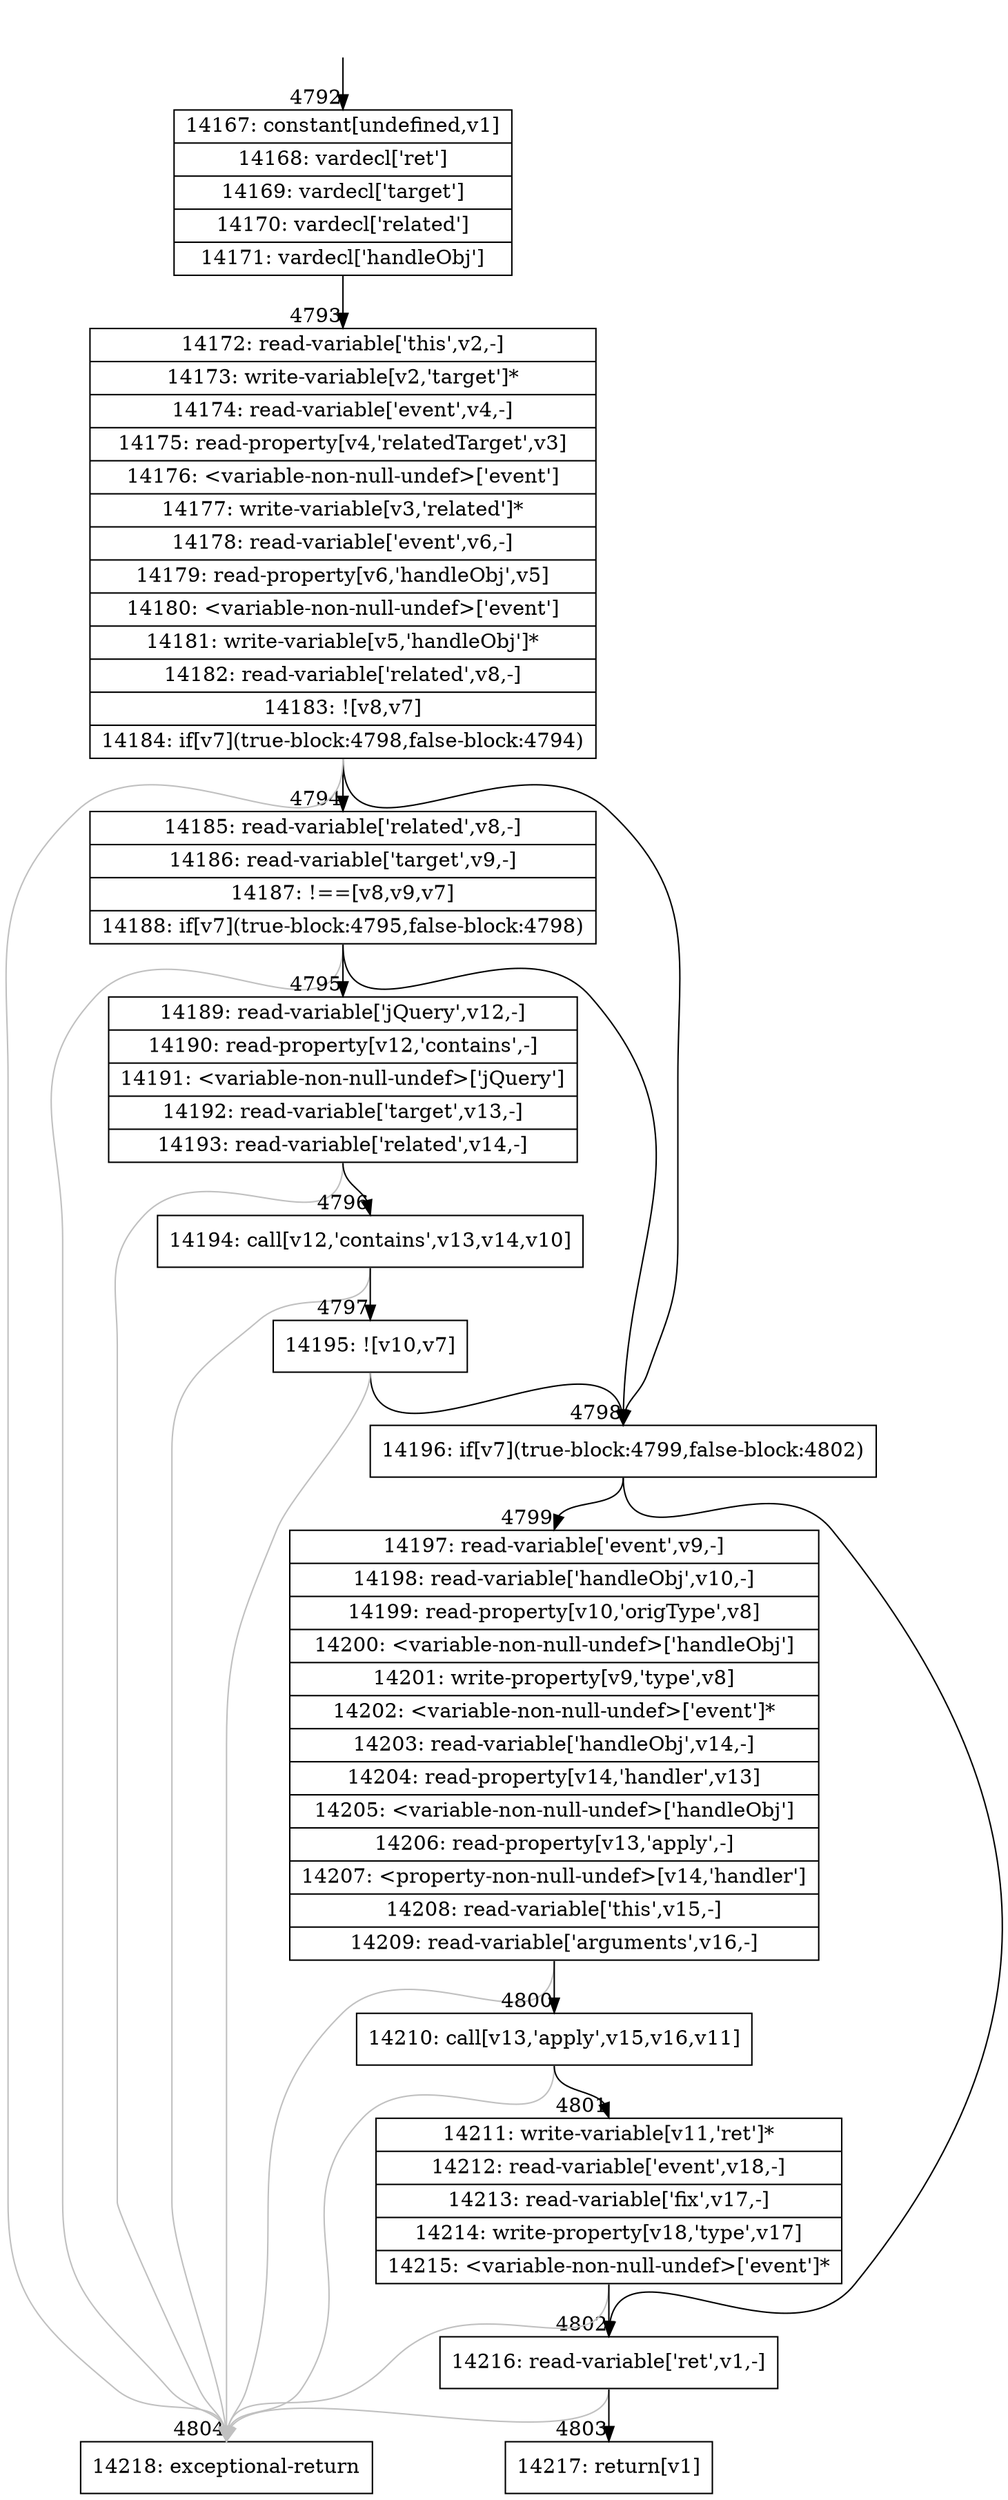 digraph {
rankdir="TD"
BB_entry299[shape=none,label=""];
BB_entry299 -> BB4792 [tailport=s, headport=n, headlabel="    4792"]
BB4792 [shape=record label="{14167: constant[undefined,v1]|14168: vardecl['ret']|14169: vardecl['target']|14170: vardecl['related']|14171: vardecl['handleObj']}" ] 
BB4792 -> BB4793 [tailport=s, headport=n, headlabel="      4793"]
BB4793 [shape=record label="{14172: read-variable['this',v2,-]|14173: write-variable[v2,'target']*|14174: read-variable['event',v4,-]|14175: read-property[v4,'relatedTarget',v3]|14176: \<variable-non-null-undef\>['event']|14177: write-variable[v3,'related']*|14178: read-variable['event',v6,-]|14179: read-property[v6,'handleObj',v5]|14180: \<variable-non-null-undef\>['event']|14181: write-variable[v5,'handleObj']*|14182: read-variable['related',v8,-]|14183: ![v8,v7]|14184: if[v7](true-block:4798,false-block:4794)}" ] 
BB4793 -> BB4798 [tailport=s, headport=n, headlabel="      4798"]
BB4793 -> BB4794 [tailport=s, headport=n, headlabel="      4794"]
BB4793 -> BB4804 [tailport=s, headport=n, color=gray, headlabel="      4804"]
BB4794 [shape=record label="{14185: read-variable['related',v8,-]|14186: read-variable['target',v9,-]|14187: !==[v8,v9,v7]|14188: if[v7](true-block:4795,false-block:4798)}" ] 
BB4794 -> BB4798 [tailport=s, headport=n]
BB4794 -> BB4795 [tailport=s, headport=n, headlabel="      4795"]
BB4794 -> BB4804 [tailport=s, headport=n, color=gray]
BB4795 [shape=record label="{14189: read-variable['jQuery',v12,-]|14190: read-property[v12,'contains',-]|14191: \<variable-non-null-undef\>['jQuery']|14192: read-variable['target',v13,-]|14193: read-variable['related',v14,-]}" ] 
BB4795 -> BB4796 [tailport=s, headport=n, headlabel="      4796"]
BB4795 -> BB4804 [tailport=s, headport=n, color=gray]
BB4796 [shape=record label="{14194: call[v12,'contains',v13,v14,v10]}" ] 
BB4796 -> BB4797 [tailport=s, headport=n, headlabel="      4797"]
BB4796 -> BB4804 [tailport=s, headport=n, color=gray]
BB4797 [shape=record label="{14195: ![v10,v7]}" ] 
BB4797 -> BB4798 [tailport=s, headport=n]
BB4797 -> BB4804 [tailport=s, headport=n, color=gray]
BB4798 [shape=record label="{14196: if[v7](true-block:4799,false-block:4802)}" ] 
BB4798 -> BB4799 [tailport=s, headport=n, headlabel="      4799"]
BB4798 -> BB4802 [tailport=s, headport=n, headlabel="      4802"]
BB4799 [shape=record label="{14197: read-variable['event',v9,-]|14198: read-variable['handleObj',v10,-]|14199: read-property[v10,'origType',v8]|14200: \<variable-non-null-undef\>['handleObj']|14201: write-property[v9,'type',v8]|14202: \<variable-non-null-undef\>['event']*|14203: read-variable['handleObj',v14,-]|14204: read-property[v14,'handler',v13]|14205: \<variable-non-null-undef\>['handleObj']|14206: read-property[v13,'apply',-]|14207: \<property-non-null-undef\>[v14,'handler']|14208: read-variable['this',v15,-]|14209: read-variable['arguments',v16,-]}" ] 
BB4799 -> BB4800 [tailport=s, headport=n, headlabel="      4800"]
BB4799 -> BB4804 [tailport=s, headport=n, color=gray]
BB4800 [shape=record label="{14210: call[v13,'apply',v15,v16,v11]}" ] 
BB4800 -> BB4801 [tailport=s, headport=n, headlabel="      4801"]
BB4800 -> BB4804 [tailport=s, headport=n, color=gray]
BB4801 [shape=record label="{14211: write-variable[v11,'ret']*|14212: read-variable['event',v18,-]|14213: read-variable['fix',v17,-]|14214: write-property[v18,'type',v17]|14215: \<variable-non-null-undef\>['event']*}" ] 
BB4801 -> BB4802 [tailport=s, headport=n]
BB4801 -> BB4804 [tailport=s, headport=n, color=gray]
BB4802 [shape=record label="{14216: read-variable['ret',v1,-]}" ] 
BB4802 -> BB4803 [tailport=s, headport=n, headlabel="      4803"]
BB4802 -> BB4804 [tailport=s, headport=n, color=gray]
BB4803 [shape=record label="{14217: return[v1]}" ] 
BB4804 [shape=record label="{14218: exceptional-return}" ] 
}
